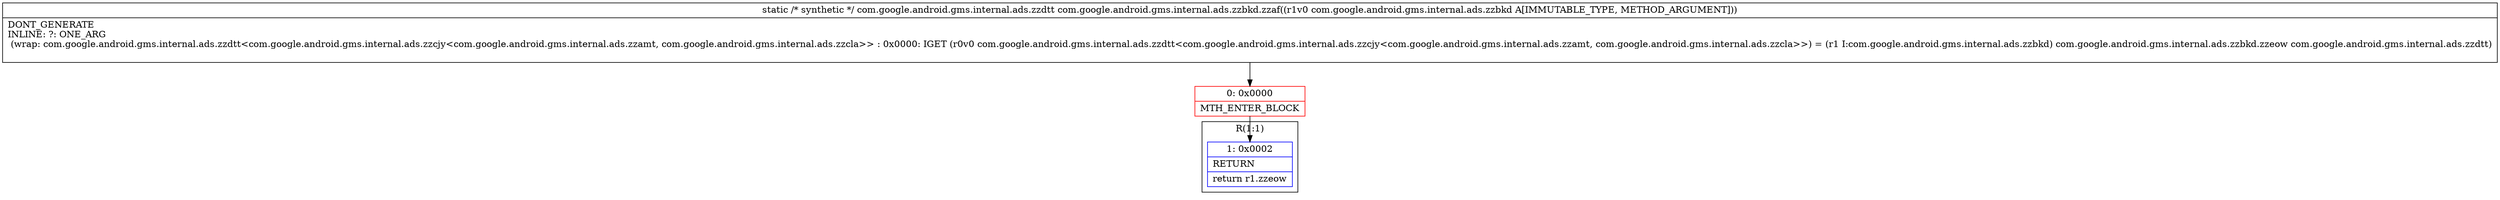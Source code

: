digraph "CFG forcom.google.android.gms.internal.ads.zzbkd.zzaf(Lcom\/google\/android\/gms\/internal\/ads\/zzbkd;)Lcom\/google\/android\/gms\/internal\/ads\/zzdtt;" {
subgraph cluster_Region_1601953791 {
label = "R(1:1)";
node [shape=record,color=blue];
Node_1 [shape=record,label="{1\:\ 0x0002|RETURN\l|return r1.zzeow\l}"];
}
Node_0 [shape=record,color=red,label="{0\:\ 0x0000|MTH_ENTER_BLOCK\l}"];
MethodNode[shape=record,label="{static \/* synthetic *\/ com.google.android.gms.internal.ads.zzdtt com.google.android.gms.internal.ads.zzbkd.zzaf((r1v0 com.google.android.gms.internal.ads.zzbkd A[IMMUTABLE_TYPE, METHOD_ARGUMENT]))  | DONT_GENERATE\lINLINE: ?: ONE_ARG  \l  (wrap: com.google.android.gms.internal.ads.zzdtt\<com.google.android.gms.internal.ads.zzcjy\<com.google.android.gms.internal.ads.zzamt, com.google.android.gms.internal.ads.zzcla\>\> : 0x0000: IGET  (r0v0 com.google.android.gms.internal.ads.zzdtt\<com.google.android.gms.internal.ads.zzcjy\<com.google.android.gms.internal.ads.zzamt, com.google.android.gms.internal.ads.zzcla\>\>) = (r1 I:com.google.android.gms.internal.ads.zzbkd) com.google.android.gms.internal.ads.zzbkd.zzeow com.google.android.gms.internal.ads.zzdtt)\l\l}"];
MethodNode -> Node_0;
Node_0 -> Node_1;
}

